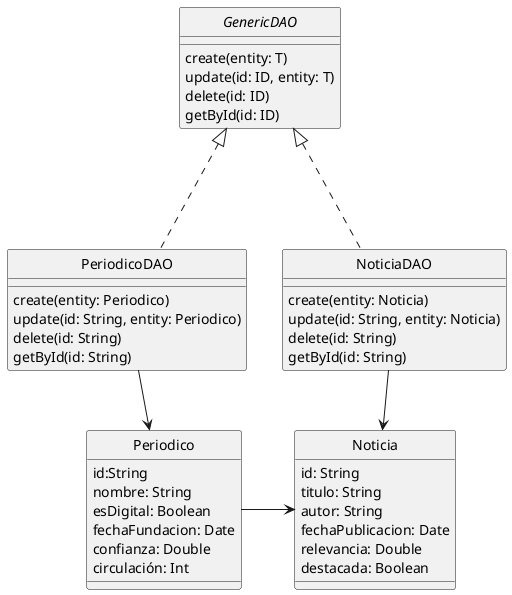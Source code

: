 @startuml
'https://plantuml.com/sequence-diagram
hide circle
interface GenericDAO{
    create(entity: T)
    update(id: ID, entity: T)
    delete(id: ID)
    getById(id: ID)
}
class Noticia{
    id: String
    titulo: String
    autor: String
    fechaPublicacion: Date
    relevancia: Double
    destacada: Boolean
}
class Periodico{
    id:String
    nombre: String
    esDigital: Boolean
    fechaFundacion: Date
    confianza: Double
    circulación: Int
}
class NoticiaDAO{
    create(entity: Noticia)
    update(id: String, entity: Noticia)
    delete(id: String)
    getById(id: String)
}
class PeriodicoDAO{
    create(entity: Periodico)
    update(id: String, entity: Periodico)
    delete(id: String)
    getById(id: String)
}
Periodico -r-> Noticia
PeriodicoDAO ..u.|> GenericDAO
NoticiaDAO ..u.|> GenericDAO
NoticiaDAO --> Noticia
PeriodicoDAO --> Periodico
@enduml